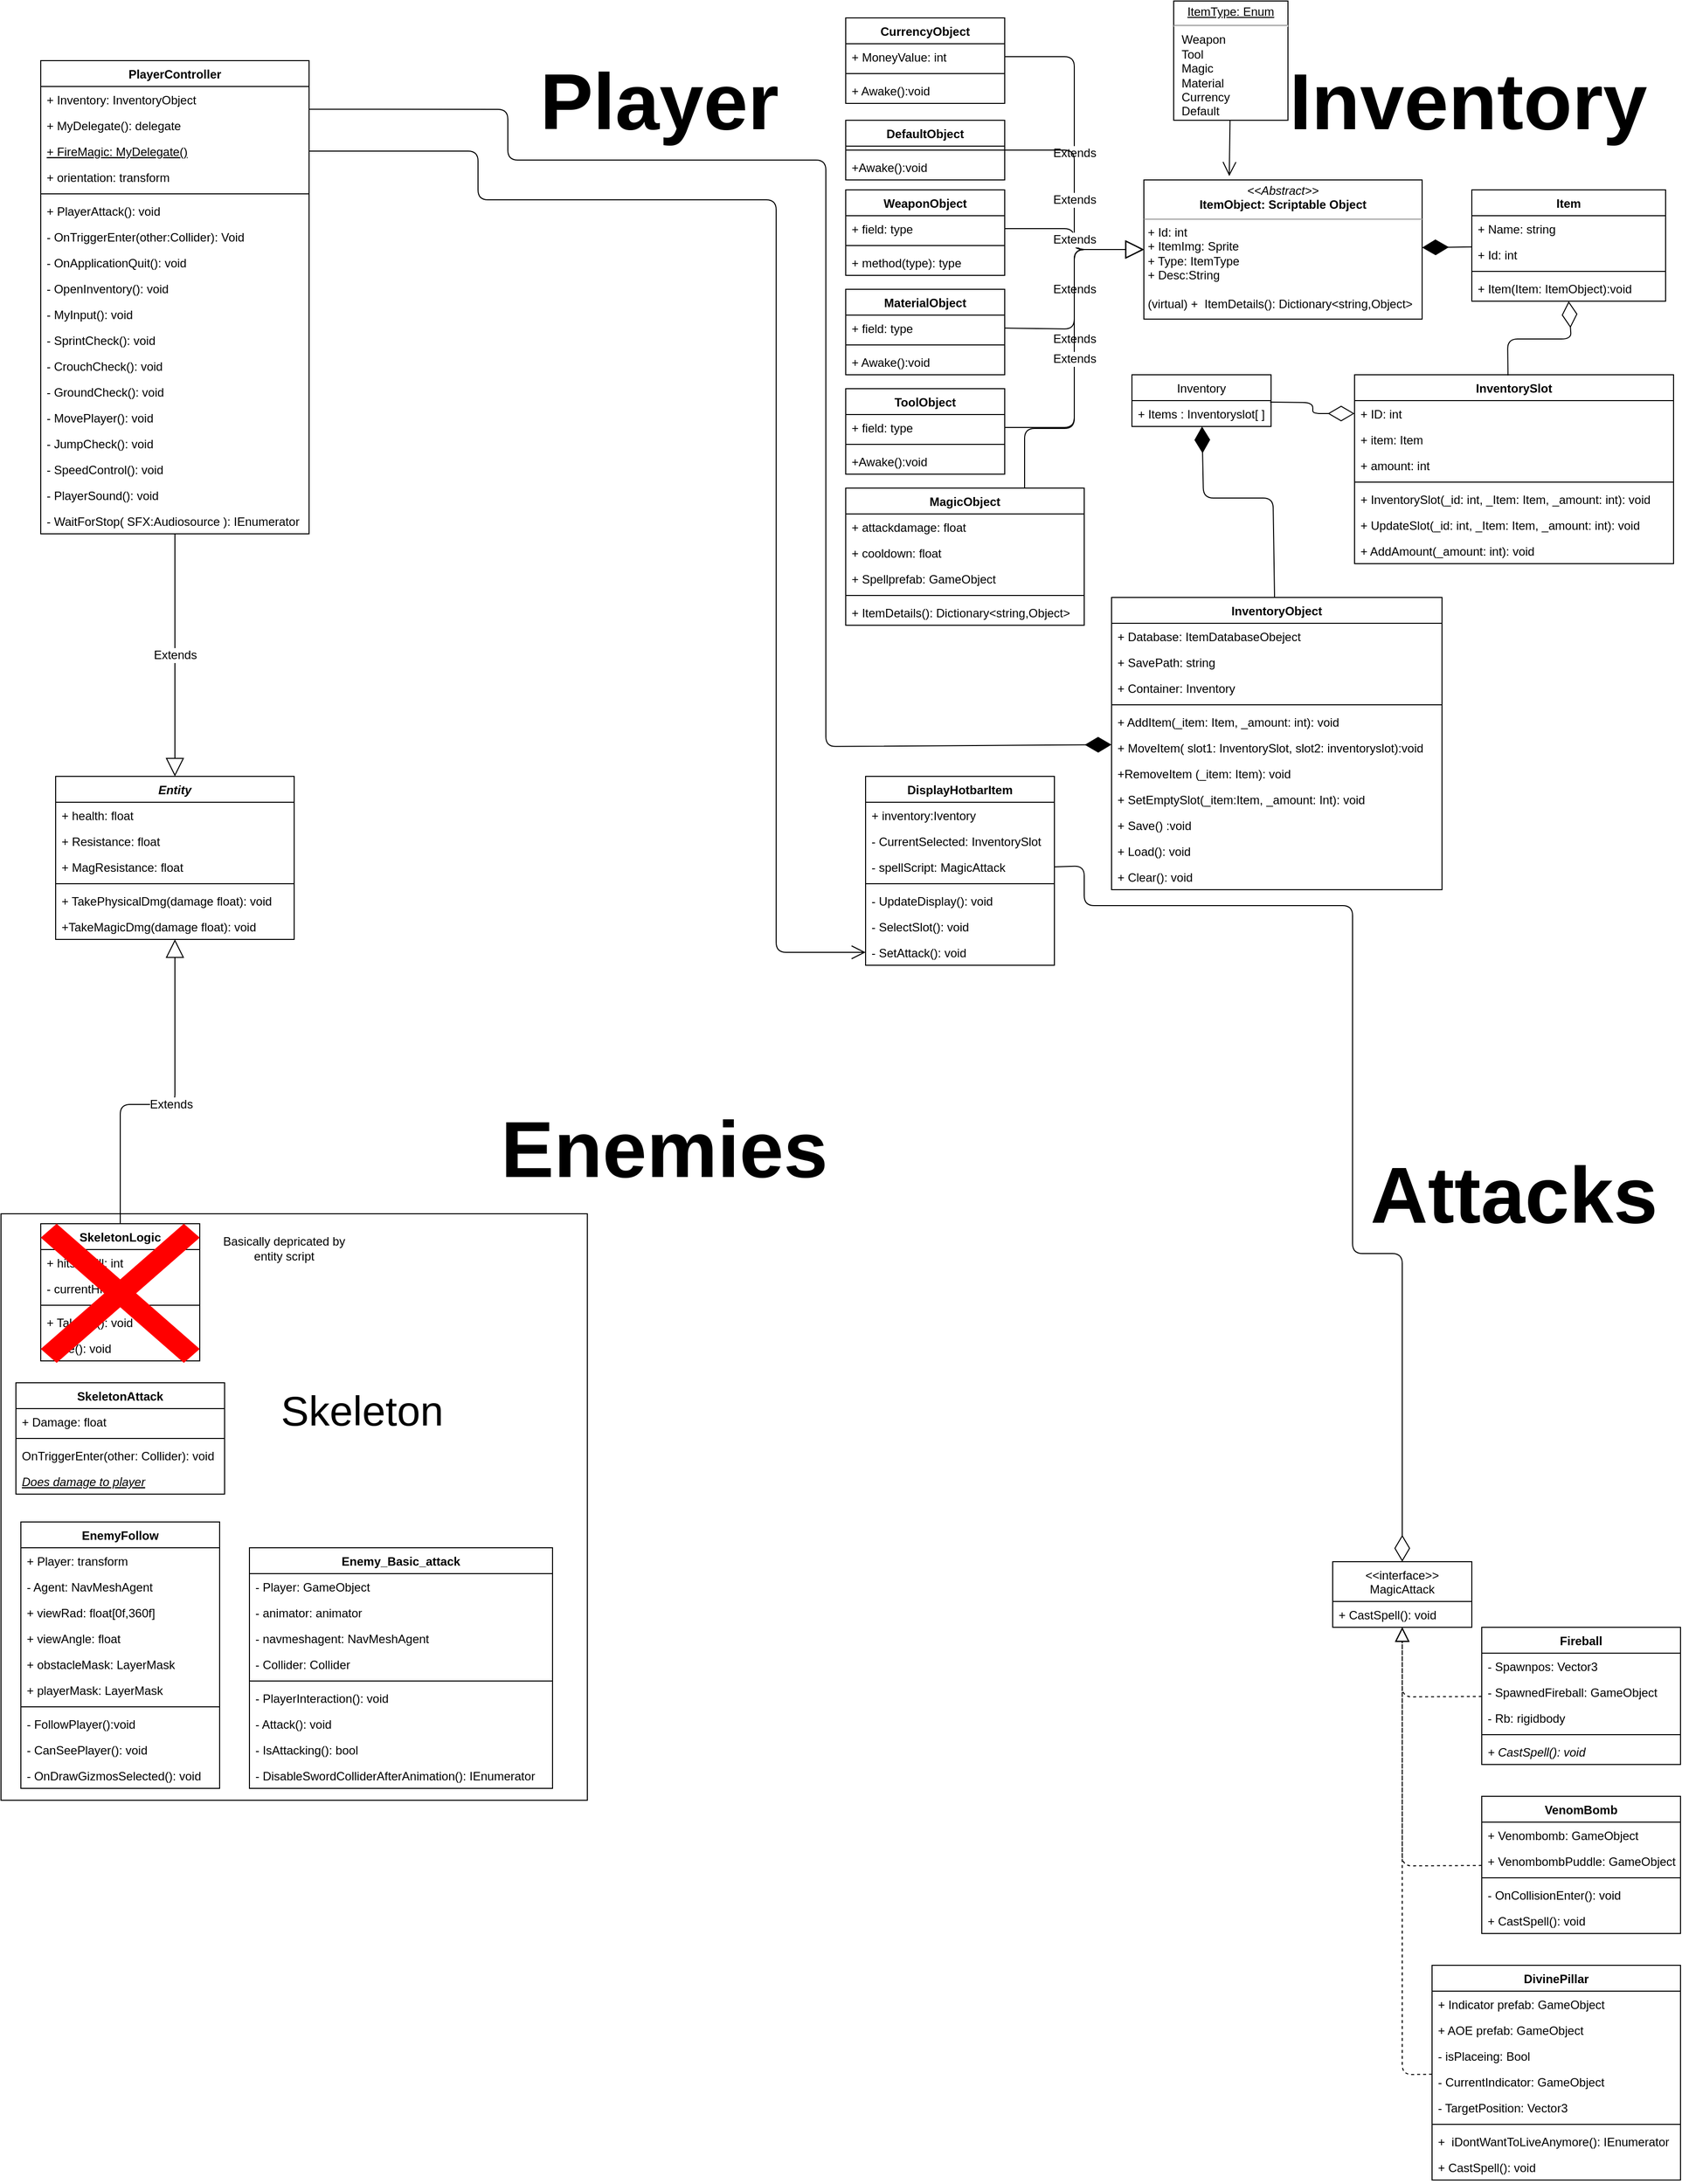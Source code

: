 <mxfile>
    <diagram id="ScaoxvDMnmvQwxWHd5wq" name="Page-1">
        <mxGraphModel dx="1924" dy="1854" grid="1" gridSize="10" guides="1" tooltips="1" connect="1" arrows="1" fold="1" page="1" pageScale="1" pageWidth="850" pageHeight="1100" math="0" shadow="0">
            <root>
                <mxCell id="0"/>
                <mxCell id="1" parent="0"/>
                <mxCell id="2" value="&lt;&lt;interface&gt;&gt;&#10;MagicAttack" style="swimlane;fontStyle=0;childLayout=stackLayout;horizontal=1;startSize=40;fillColor=none;horizontalStack=0;resizeParent=1;resizeParentMax=0;resizeLast=0;collapsible=1;marginBottom=0;" vertex="1" parent="1">
                    <mxGeometry x="500" y="470" width="140" height="66" as="geometry"/>
                </mxCell>
                <mxCell id="3" value="+ CastSpell(): void" style="text;strokeColor=none;fillColor=none;align=left;verticalAlign=top;spacingLeft=4;spacingRight=4;overflow=hidden;rotatable=0;points=[[0,0.5],[1,0.5]];portConstraint=eastwest;" vertex="1" parent="2">
                    <mxGeometry y="40" width="140" height="26" as="geometry"/>
                </mxCell>
                <mxCell id="18" value="Fireball" style="swimlane;fontStyle=1;align=center;verticalAlign=top;childLayout=stackLayout;horizontal=1;startSize=26;horizontalStack=0;resizeParent=1;resizeParentMax=0;resizeLast=0;collapsible=1;marginBottom=0;" vertex="1" parent="1">
                    <mxGeometry x="650" y="536" width="200" height="138" as="geometry">
                        <mxRectangle x="650" y="66" width="80" height="30" as="alternateBounds"/>
                    </mxGeometry>
                </mxCell>
                <mxCell id="19" value="- Spawnpos: Vector3" style="text;strokeColor=none;fillColor=none;align=left;verticalAlign=top;spacingLeft=4;spacingRight=4;overflow=hidden;rotatable=0;points=[[0,0.5],[1,0.5]];portConstraint=eastwest;" vertex="1" parent="18">
                    <mxGeometry y="26" width="200" height="26" as="geometry"/>
                </mxCell>
                <mxCell id="22" value="- SpawnedFireball: GameObject" style="text;strokeColor=none;fillColor=none;align=left;verticalAlign=top;spacingLeft=4;spacingRight=4;overflow=hidden;rotatable=0;points=[[0,0.5],[1,0.5]];portConstraint=eastwest;" vertex="1" parent="18">
                    <mxGeometry y="52" width="200" height="26" as="geometry"/>
                </mxCell>
                <mxCell id="23" value="- Rb: rigidbody" style="text;strokeColor=none;fillColor=none;align=left;verticalAlign=top;spacingLeft=4;spacingRight=4;overflow=hidden;rotatable=0;points=[[0,0.5],[1,0.5]];portConstraint=eastwest;" vertex="1" parent="18">
                    <mxGeometry y="78" width="200" height="26" as="geometry"/>
                </mxCell>
                <mxCell id="20" value="" style="line;strokeWidth=1;fillColor=none;align=left;verticalAlign=middle;spacingTop=-1;spacingLeft=3;spacingRight=3;rotatable=0;labelPosition=right;points=[];portConstraint=eastwest;strokeColor=inherit;" vertex="1" parent="18">
                    <mxGeometry y="104" width="200" height="8" as="geometry"/>
                </mxCell>
                <mxCell id="21" value="+ CastSpell(): void" style="text;strokeColor=none;fillColor=none;align=left;verticalAlign=top;spacingLeft=4;spacingRight=4;overflow=hidden;rotatable=0;points=[[0,0.5],[1,0.5]];portConstraint=eastwest;fontStyle=2" vertex="1" parent="18">
                    <mxGeometry y="112" width="200" height="26" as="geometry"/>
                </mxCell>
                <mxCell id="26" value="VenomBomb" style="swimlane;fontStyle=1;align=center;verticalAlign=top;childLayout=stackLayout;horizontal=1;startSize=26;horizontalStack=0;resizeParent=1;resizeParentMax=0;resizeLast=0;collapsible=1;marginBottom=0;" vertex="1" parent="1">
                    <mxGeometry x="650" y="706" width="200" height="138" as="geometry"/>
                </mxCell>
                <mxCell id="27" value="+ Venombomb: GameObject" style="text;strokeColor=none;fillColor=none;align=left;verticalAlign=top;spacingLeft=4;spacingRight=4;overflow=hidden;rotatable=0;points=[[0,0.5],[1,0.5]];portConstraint=eastwest;" vertex="1" parent="26">
                    <mxGeometry y="26" width="200" height="26" as="geometry"/>
                </mxCell>
                <mxCell id="28" value="+ VenombombPuddle: GameObject" style="text;strokeColor=none;fillColor=none;align=left;verticalAlign=top;spacingLeft=4;spacingRight=4;overflow=hidden;rotatable=0;points=[[0,0.5],[1,0.5]];portConstraint=eastwest;" vertex="1" parent="26">
                    <mxGeometry y="52" width="200" height="26" as="geometry"/>
                </mxCell>
                <mxCell id="30" value="" style="line;strokeWidth=1;fillColor=none;align=left;verticalAlign=middle;spacingTop=-1;spacingLeft=3;spacingRight=3;rotatable=0;labelPosition=right;points=[];portConstraint=eastwest;strokeColor=inherit;" vertex="1" parent="26">
                    <mxGeometry y="78" width="200" height="8" as="geometry"/>
                </mxCell>
                <mxCell id="29" value="- OnCollisionEnter(): void" style="text;strokeColor=none;fillColor=none;align=left;verticalAlign=top;spacingLeft=4;spacingRight=4;overflow=hidden;rotatable=0;points=[[0,0.5],[1,0.5]];portConstraint=eastwest;" vertex="1" parent="26">
                    <mxGeometry y="86" width="200" height="26" as="geometry"/>
                </mxCell>
                <mxCell id="31" value="+ CastSpell(): void" style="text;strokeColor=none;fillColor=none;align=left;verticalAlign=top;spacingLeft=4;spacingRight=4;overflow=hidden;rotatable=0;points=[[0,0.5],[1,0.5]];portConstraint=eastwest;" vertex="1" parent="26">
                    <mxGeometry y="112" width="200" height="26" as="geometry"/>
                </mxCell>
                <mxCell id="32" value="" style="endArrow=block;dashed=1;endFill=0;endSize=12;html=1;" edge="1" parent="1" source="26" target="2">
                    <mxGeometry width="160" relative="1" as="geometry">
                        <mxPoint x="380" y="776" as="sourcePoint"/>
                        <mxPoint x="500" y="536" as="targetPoint"/>
                        <Array as="points">
                            <mxPoint x="570" y="776"/>
                            <mxPoint x="570" y="569"/>
                        </Array>
                    </mxGeometry>
                </mxCell>
                <mxCell id="33" value="DivinePillar" style="swimlane;fontStyle=1;align=center;verticalAlign=top;childLayout=stackLayout;horizontal=1;startSize=26;horizontalStack=0;resizeParent=1;resizeParentMax=0;resizeLast=0;collapsible=1;marginBottom=0;" vertex="1" parent="1">
                    <mxGeometry x="600" y="876" width="250" height="216" as="geometry"/>
                </mxCell>
                <mxCell id="43" value="+ Indicator prefab: GameObject" style="text;strokeColor=none;fillColor=none;align=left;verticalAlign=top;spacingLeft=4;spacingRight=4;overflow=hidden;rotatable=0;points=[[0,0.5],[1,0.5]];portConstraint=eastwest;" vertex="1" parent="33">
                    <mxGeometry y="26" width="250" height="26" as="geometry"/>
                </mxCell>
                <mxCell id="42" value="+ AOE prefab: GameObject" style="text;strokeColor=none;fillColor=none;align=left;verticalAlign=top;spacingLeft=4;spacingRight=4;overflow=hidden;rotatable=0;points=[[0,0.5],[1,0.5]];portConstraint=eastwest;" vertex="1" parent="33">
                    <mxGeometry y="52" width="250" height="26" as="geometry"/>
                </mxCell>
                <mxCell id="41" value="- isPlaceing: Bool" style="text;strokeColor=none;fillColor=none;align=left;verticalAlign=top;spacingLeft=4;spacingRight=4;overflow=hidden;rotatable=0;points=[[0,0.5],[1,0.5]];portConstraint=eastwest;" vertex="1" parent="33">
                    <mxGeometry y="78" width="250" height="26" as="geometry"/>
                </mxCell>
                <mxCell id="34" value="- CurrentIndicator: GameObject" style="text;strokeColor=none;fillColor=none;align=left;verticalAlign=top;spacingLeft=4;spacingRight=4;overflow=hidden;rotatable=0;points=[[0,0.5],[1,0.5]];portConstraint=eastwest;" vertex="1" parent="33">
                    <mxGeometry y="104" width="250" height="26" as="geometry"/>
                </mxCell>
                <mxCell id="35" value="- TargetPosition: Vector3" style="text;strokeColor=none;fillColor=none;align=left;verticalAlign=top;spacingLeft=4;spacingRight=4;overflow=hidden;rotatable=0;points=[[0,0.5],[1,0.5]];portConstraint=eastwest;" vertex="1" parent="33">
                    <mxGeometry y="130" width="250" height="26" as="geometry"/>
                </mxCell>
                <mxCell id="36" value="" style="line;strokeWidth=1;fillColor=none;align=left;verticalAlign=middle;spacingTop=-1;spacingLeft=3;spacingRight=3;rotatable=0;labelPosition=right;points=[];portConstraint=eastwest;strokeColor=inherit;" vertex="1" parent="33">
                    <mxGeometry y="156" width="250" height="8" as="geometry"/>
                </mxCell>
                <mxCell id="37" value="+  iDontWantToLiveAnymore(): IEnumerator" style="text;strokeColor=none;fillColor=none;align=left;verticalAlign=top;spacingLeft=4;spacingRight=4;overflow=hidden;rotatable=0;points=[[0,0.5],[1,0.5]];portConstraint=eastwest;" vertex="1" parent="33">
                    <mxGeometry y="164" width="250" height="26" as="geometry"/>
                </mxCell>
                <mxCell id="38" value="+ CastSpell(): void" style="text;strokeColor=none;fillColor=none;align=left;verticalAlign=top;spacingLeft=4;spacingRight=4;overflow=hidden;rotatable=0;points=[[0,0.5],[1,0.5]];portConstraint=eastwest;" vertex="1" parent="33">
                    <mxGeometry y="190" width="250" height="26" as="geometry"/>
                </mxCell>
                <mxCell id="44" value="" style="endArrow=block;dashed=1;endFill=0;endSize=12;html=1;fontFamily=Helvetica;fontSize=12;fontColor=default;" edge="1" parent="1" source="33" target="2">
                    <mxGeometry width="160" relative="1" as="geometry">
                        <mxPoint x="430" y="966" as="sourcePoint"/>
                        <mxPoint x="520" y="536" as="targetPoint"/>
                        <Array as="points">
                            <mxPoint x="570" y="986"/>
                            <mxPoint x="570" y="569"/>
                        </Array>
                    </mxGeometry>
                </mxCell>
                <mxCell id="45" value="" style="endArrow=block;dashed=1;endFill=0;endSize=12;html=1;fontFamily=Helvetica;fontSize=12;fontColor=default;" edge="1" parent="1" source="18" target="2">
                    <mxGeometry width="160" relative="1" as="geometry">
                        <mxPoint x="470" y="656" as="sourcePoint"/>
                        <mxPoint x="630" y="656" as="targetPoint"/>
                        <Array as="points">
                            <mxPoint x="570" y="606"/>
                            <mxPoint x="570" y="569"/>
                        </Array>
                    </mxGeometry>
                </mxCell>
                <mxCell id="46" value="PlayerController" style="swimlane;fontStyle=1;align=center;verticalAlign=top;childLayout=stackLayout;horizontal=1;startSize=26;horizontalStack=0;resizeParent=1;resizeParentMax=0;resizeLast=0;collapsible=1;marginBottom=0;fontFamily=Helvetica;fontSize=12;fontColor=default;fillColor=none;gradientColor=none;" vertex="1" parent="1">
                    <mxGeometry x="-800" y="-1040" width="270" height="476" as="geometry"/>
                </mxCell>
                <mxCell id="47" value="+ Inventory: InventoryObject" style="text;strokeColor=none;fillColor=none;align=left;verticalAlign=top;spacingLeft=4;spacingRight=4;overflow=hidden;rotatable=0;points=[[0,0.5],[1,0.5]];portConstraint=eastwest;fontFamily=Helvetica;fontSize=12;fontColor=default;" vertex="1" parent="46">
                    <mxGeometry y="26" width="270" height="26" as="geometry"/>
                </mxCell>
                <mxCell id="75" value="+ MyDelegate(): delegate" style="text;strokeColor=none;fillColor=none;align=left;verticalAlign=top;spacingLeft=4;spacingRight=4;overflow=hidden;rotatable=0;points=[[0,0.5],[1,0.5]];portConstraint=eastwest;fontFamily=Helvetica;fontSize=12;fontColor=default;" vertex="1" parent="46">
                    <mxGeometry y="52" width="270" height="26" as="geometry"/>
                </mxCell>
                <mxCell id="76" value="+ FireMagic: MyDelegate()" style="text;strokeColor=none;fillColor=none;align=left;verticalAlign=top;spacingLeft=4;spacingRight=4;overflow=hidden;rotatable=0;points=[[0,0.5],[1,0.5]];portConstraint=eastwest;fontFamily=Helvetica;fontSize=12;fontColor=default;fontStyle=4" vertex="1" parent="46">
                    <mxGeometry y="78" width="270" height="26" as="geometry"/>
                </mxCell>
                <mxCell id="77" value="+ orientation: transform" style="text;strokeColor=none;fillColor=none;align=left;verticalAlign=top;spacingLeft=4;spacingRight=4;overflow=hidden;rotatable=0;points=[[0,0.5],[1,0.5]];portConstraint=eastwest;fontFamily=Helvetica;fontSize=12;fontColor=default;fontStyle=0" vertex="1" parent="46">
                    <mxGeometry y="104" width="270" height="26" as="geometry"/>
                </mxCell>
                <mxCell id="48" value="" style="line;strokeWidth=1;fillColor=none;align=left;verticalAlign=middle;spacingTop=-1;spacingLeft=3;spacingRight=3;rotatable=0;labelPosition=right;points=[];portConstraint=eastwest;strokeColor=inherit;fontFamily=Helvetica;fontSize=12;fontColor=default;" vertex="1" parent="46">
                    <mxGeometry y="130" width="270" height="8" as="geometry"/>
                </mxCell>
                <mxCell id="49" value="+ PlayerAttack(): void" style="text;strokeColor=none;fillColor=none;align=left;verticalAlign=top;spacingLeft=4;spacingRight=4;overflow=hidden;rotatable=0;points=[[0,0.5],[1,0.5]];portConstraint=eastwest;fontFamily=Helvetica;fontSize=12;fontColor=default;" vertex="1" parent="46">
                    <mxGeometry y="138" width="270" height="26" as="geometry"/>
                </mxCell>
                <mxCell id="63" value="- OnTriggerEnter(other:Collider): Void" style="text;strokeColor=none;fillColor=none;align=left;verticalAlign=top;spacingLeft=4;spacingRight=4;overflow=hidden;rotatable=0;points=[[0,0.5],[1,0.5]];portConstraint=eastwest;fontFamily=Helvetica;fontSize=12;fontColor=default;" vertex="1" parent="46">
                    <mxGeometry y="164" width="270" height="26" as="geometry"/>
                </mxCell>
                <mxCell id="62" value="- OnApplicationQuit(): void" style="text;strokeColor=none;fillColor=none;align=left;verticalAlign=top;spacingLeft=4;spacingRight=4;overflow=hidden;rotatable=0;points=[[0,0.5],[1,0.5]];portConstraint=eastwest;fontFamily=Helvetica;fontSize=12;fontColor=default;" vertex="1" parent="46">
                    <mxGeometry y="190" width="270" height="26" as="geometry"/>
                </mxCell>
                <mxCell id="61" value="- OpenInventory(): void" style="text;strokeColor=none;fillColor=none;align=left;verticalAlign=top;spacingLeft=4;spacingRight=4;overflow=hidden;rotatable=0;points=[[0,0.5],[1,0.5]];portConstraint=eastwest;fontFamily=Helvetica;fontSize=12;fontColor=default;" vertex="1" parent="46">
                    <mxGeometry y="216" width="270" height="26" as="geometry"/>
                </mxCell>
                <mxCell id="60" value="- MyInput(): void" style="text;strokeColor=none;fillColor=none;align=left;verticalAlign=top;spacingLeft=4;spacingRight=4;overflow=hidden;rotatable=0;points=[[0,0.5],[1,0.5]];portConstraint=eastwest;fontFamily=Helvetica;fontSize=12;fontColor=default;" vertex="1" parent="46">
                    <mxGeometry y="242" width="270" height="26" as="geometry"/>
                </mxCell>
                <mxCell id="59" value="- SprintCheck(): void" style="text;strokeColor=none;fillColor=none;align=left;verticalAlign=top;spacingLeft=4;spacingRight=4;overflow=hidden;rotatable=0;points=[[0,0.5],[1,0.5]];portConstraint=eastwest;fontFamily=Helvetica;fontSize=12;fontColor=default;" vertex="1" parent="46">
                    <mxGeometry y="268" width="270" height="26" as="geometry"/>
                </mxCell>
                <mxCell id="58" value="- CrouchCheck(): void" style="text;strokeColor=none;fillColor=none;align=left;verticalAlign=top;spacingLeft=4;spacingRight=4;overflow=hidden;rotatable=0;points=[[0,0.5],[1,0.5]];portConstraint=eastwest;fontFamily=Helvetica;fontSize=12;fontColor=default;" vertex="1" parent="46">
                    <mxGeometry y="294" width="270" height="26" as="geometry"/>
                </mxCell>
                <mxCell id="57" value="- GroundCheck(): void" style="text;strokeColor=none;fillColor=none;align=left;verticalAlign=top;spacingLeft=4;spacingRight=4;overflow=hidden;rotatable=0;points=[[0,0.5],[1,0.5]];portConstraint=eastwest;fontFamily=Helvetica;fontSize=12;fontColor=default;" vertex="1" parent="46">
                    <mxGeometry y="320" width="270" height="26" as="geometry"/>
                </mxCell>
                <mxCell id="56" value="- MovePlayer(): void" style="text;strokeColor=none;fillColor=none;align=left;verticalAlign=top;spacingLeft=4;spacingRight=4;overflow=hidden;rotatable=0;points=[[0,0.5],[1,0.5]];portConstraint=eastwest;fontFamily=Helvetica;fontSize=12;fontColor=default;" vertex="1" parent="46">
                    <mxGeometry y="346" width="270" height="26" as="geometry"/>
                </mxCell>
                <mxCell id="55" value="- JumpCheck(): void" style="text;strokeColor=none;fillColor=none;align=left;verticalAlign=top;spacingLeft=4;spacingRight=4;overflow=hidden;rotatable=0;points=[[0,0.5],[1,0.5]];portConstraint=eastwest;fontFamily=Helvetica;fontSize=12;fontColor=default;" vertex="1" parent="46">
                    <mxGeometry y="372" width="270" height="26" as="geometry"/>
                </mxCell>
                <mxCell id="66" value="- SpeedControl(): void" style="text;strokeColor=none;fillColor=none;align=left;verticalAlign=top;spacingLeft=4;spacingRight=4;overflow=hidden;rotatable=0;points=[[0,0.5],[1,0.5]];portConstraint=eastwest;fontFamily=Helvetica;fontSize=12;fontColor=default;" vertex="1" parent="46">
                    <mxGeometry y="398" width="270" height="26" as="geometry"/>
                </mxCell>
                <mxCell id="65" value="- PlayerSound(): void" style="text;strokeColor=none;fillColor=none;align=left;verticalAlign=top;spacingLeft=4;spacingRight=4;overflow=hidden;rotatable=0;points=[[0,0.5],[1,0.5]];portConstraint=eastwest;fontFamily=Helvetica;fontSize=12;fontColor=default;" vertex="1" parent="46">
                    <mxGeometry y="424" width="270" height="26" as="geometry"/>
                </mxCell>
                <mxCell id="64" value="- WaitForStop( SFX:Audiosource ): IEnumerator" style="text;strokeColor=none;fillColor=none;align=left;verticalAlign=top;spacingLeft=4;spacingRight=4;overflow=hidden;rotatable=0;points=[[0,0.5],[1,0.5]];portConstraint=eastwest;fontFamily=Helvetica;fontSize=12;fontColor=default;" vertex="1" parent="46">
                    <mxGeometry y="450" width="270" height="26" as="geometry"/>
                </mxCell>
                <mxCell id="72" value="&lt;h1 style=&quot;font-size: 80px;&quot;&gt;Attacks&lt;/h1&gt;" style="text;html=1;strokeColor=none;fillColor=none;spacing=5;spacingTop=-20;whiteSpace=wrap;overflow=hidden;rounded=0;fontFamily=Helvetica;fontSize=80;fontColor=default;align=center;" vertex="1" parent="1">
                    <mxGeometry x="530" y="10" width="305" height="151" as="geometry"/>
                </mxCell>
                <mxCell id="73" value="&lt;h1 style=&quot;font-size: 80px;&quot;&gt;Player&lt;/h1&gt;" style="text;html=1;strokeColor=none;fillColor=none;spacing=5;spacingTop=-20;whiteSpace=wrap;overflow=hidden;rounded=0;fontFamily=Helvetica;fontSize=80;fontColor=default;align=center;" vertex="1" parent="1">
                    <mxGeometry x="-330" y="-1090" width="305" height="151" as="geometry"/>
                </mxCell>
                <mxCell id="74" value="&lt;h1 style=&quot;font-size: 80px;&quot;&gt;Inventory&lt;/h1&gt;" style="text;html=1;strokeColor=none;fillColor=none;spacing=5;spacingTop=-20;whiteSpace=wrap;overflow=hidden;rounded=0;fontFamily=Helvetica;fontSize=80;fontColor=default;align=center;" vertex="1" parent="1">
                    <mxGeometry x="438" y="-1090" width="397" height="151" as="geometry"/>
                </mxCell>
                <mxCell id="78" value="&lt;h1 style=&quot;font-size: 80px;&quot;&gt;Enemies&lt;/h1&gt;" style="text;html=1;strokeColor=none;fillColor=none;spacing=5;spacingTop=-20;whiteSpace=wrap;overflow=hidden;rounded=0;fontFamily=Helvetica;fontSize=80;fontColor=default;align=center;" vertex="1" parent="1">
                    <mxGeometry x="-345" y="-36" width="345" height="130" as="geometry"/>
                </mxCell>
                <mxCell id="87" value="Entity" style="swimlane;fontStyle=3;align=center;verticalAlign=top;childLayout=stackLayout;horizontal=1;startSize=26;horizontalStack=0;resizeParent=1;resizeParentMax=0;resizeLast=0;collapsible=1;marginBottom=0;fontFamily=Helvetica;fontSize=12;fontColor=default;fillColor=none;gradientColor=none;" vertex="1" parent="1">
                    <mxGeometry x="-785" y="-320" width="240" height="164" as="geometry"/>
                </mxCell>
                <mxCell id="88" value="+ health: float" style="text;strokeColor=none;fillColor=none;align=left;verticalAlign=top;spacingLeft=4;spacingRight=4;overflow=hidden;rotatable=0;points=[[0,0.5],[1,0.5]];portConstraint=eastwest;fontFamily=Helvetica;fontSize=12;fontColor=default;" vertex="1" parent="87">
                    <mxGeometry y="26" width="240" height="26" as="geometry"/>
                </mxCell>
                <mxCell id="93" value="+ Resistance: float" style="text;strokeColor=none;fillColor=none;align=left;verticalAlign=top;spacingLeft=4;spacingRight=4;overflow=hidden;rotatable=0;points=[[0,0.5],[1,0.5]];portConstraint=eastwest;fontFamily=Helvetica;fontSize=12;fontColor=default;" vertex="1" parent="87">
                    <mxGeometry y="52" width="240" height="26" as="geometry"/>
                </mxCell>
                <mxCell id="92" value="+ MagResistance: float" style="text;strokeColor=none;fillColor=none;align=left;verticalAlign=top;spacingLeft=4;spacingRight=4;overflow=hidden;rotatable=0;points=[[0,0.5],[1,0.5]];portConstraint=eastwest;fontFamily=Helvetica;fontSize=12;fontColor=default;" vertex="1" parent="87">
                    <mxGeometry y="78" width="240" height="26" as="geometry"/>
                </mxCell>
                <mxCell id="89" value="" style="line;strokeWidth=1;fillColor=none;align=left;verticalAlign=middle;spacingTop=-1;spacingLeft=3;spacingRight=3;rotatable=0;labelPosition=right;points=[];portConstraint=eastwest;strokeColor=inherit;fontFamily=Helvetica;fontSize=12;fontColor=default;" vertex="1" parent="87">
                    <mxGeometry y="104" width="240" height="8" as="geometry"/>
                </mxCell>
                <mxCell id="90" value="+ TakePhysicalDmg(damage float): void" style="text;strokeColor=none;fillColor=none;align=left;verticalAlign=top;spacingLeft=4;spacingRight=4;overflow=hidden;rotatable=0;points=[[0,0.5],[1,0.5]];portConstraint=eastwest;fontFamily=Helvetica;fontSize=12;fontColor=default;" vertex="1" parent="87">
                    <mxGeometry y="112" width="240" height="26" as="geometry"/>
                </mxCell>
                <mxCell id="94" value="+TakeMagicDmg(damage float): void" style="text;strokeColor=none;fillColor=none;align=left;verticalAlign=top;spacingLeft=4;spacingRight=4;overflow=hidden;rotatable=0;points=[[0,0.5],[1,0.5]];portConstraint=eastwest;fontFamily=Helvetica;fontSize=12;fontColor=default;" vertex="1" parent="87">
                    <mxGeometry y="138" width="240" height="26" as="geometry"/>
                </mxCell>
                <mxCell id="97" value="Extends" style="endArrow=block;endSize=16;endFill=0;html=1;fontFamily=Helvetica;fontSize=12;fontColor=default;entryX=0.5;entryY=0;entryDx=0;entryDy=0;" edge="1" parent="1" source="46" target="87">
                    <mxGeometry width="160" relative="1" as="geometry">
                        <mxPoint x="-720" y="-380" as="sourcePoint"/>
                        <mxPoint x="-560" y="-380" as="targetPoint"/>
                    </mxGeometry>
                </mxCell>
                <mxCell id="102" value="SkeletonLogic" style="swimlane;fontStyle=1;align=center;verticalAlign=top;childLayout=stackLayout;horizontal=1;startSize=26;horizontalStack=0;resizeParent=1;resizeParentMax=0;resizeLast=0;collapsible=1;marginBottom=0;fontFamily=Helvetica;fontSize=12;fontColor=default;fillColor=none;gradientColor=none;" vertex="1" parent="1">
                    <mxGeometry x="-800" y="130" width="160" height="138" as="geometry"/>
                </mxCell>
                <mxCell id="103" value="+ hitsToKill: int" style="text;strokeColor=none;fillColor=none;align=left;verticalAlign=top;spacingLeft=4;spacingRight=4;overflow=hidden;rotatable=0;points=[[0,0.5],[1,0.5]];portConstraint=eastwest;fontFamily=Helvetica;fontSize=12;fontColor=default;" vertex="1" parent="102">
                    <mxGeometry y="26" width="160" height="26" as="geometry"/>
                </mxCell>
                <mxCell id="107" value="- currentHits: int" style="text;strokeColor=none;fillColor=none;align=left;verticalAlign=top;spacingLeft=4;spacingRight=4;overflow=hidden;rotatable=0;points=[[0,0.5],[1,0.5]];portConstraint=eastwest;fontFamily=Helvetica;fontSize=12;fontColor=default;" vertex="1" parent="102">
                    <mxGeometry y="52" width="160" height="26" as="geometry"/>
                </mxCell>
                <mxCell id="104" value="" style="line;strokeWidth=1;fillColor=none;align=left;verticalAlign=middle;spacingTop=-1;spacingLeft=3;spacingRight=3;rotatable=0;labelPosition=right;points=[];portConstraint=eastwest;strokeColor=inherit;fontFamily=Helvetica;fontSize=12;fontColor=default;" vertex="1" parent="102">
                    <mxGeometry y="78" width="160" height="8" as="geometry"/>
                </mxCell>
                <mxCell id="105" value="+ TakeHit(): void" style="text;strokeColor=none;fillColor=none;align=left;verticalAlign=top;spacingLeft=4;spacingRight=4;overflow=hidden;rotatable=0;points=[[0,0.5],[1,0.5]];portConstraint=eastwest;fontFamily=Helvetica;fontSize=12;fontColor=default;" vertex="1" parent="102">
                    <mxGeometry y="86" width="160" height="26" as="geometry"/>
                </mxCell>
                <mxCell id="108" value="+ Die(): void" style="text;strokeColor=none;fillColor=none;align=left;verticalAlign=top;spacingLeft=4;spacingRight=4;overflow=hidden;rotatable=0;points=[[0,0.5],[1,0.5]];portConstraint=eastwest;fontFamily=Helvetica;fontSize=12;fontColor=default;" vertex="1" parent="102">
                    <mxGeometry y="112" width="160" height="26" as="geometry"/>
                </mxCell>
                <mxCell id="106" value="Extends" style="endArrow=block;endSize=16;endFill=0;html=1;fontFamily=Helvetica;fontSize=12;fontColor=default;" edge="1" parent="1" source="102" target="87">
                    <mxGeometry width="160" relative="1" as="geometry">
                        <mxPoint x="-760" y="40" as="sourcePoint"/>
                        <mxPoint x="-600" y="40" as="targetPoint"/>
                        <Array as="points">
                            <mxPoint x="-720" y="10"/>
                            <mxPoint x="-665" y="10"/>
                        </Array>
                    </mxGeometry>
                </mxCell>
                <mxCell id="109" value="" style="shape=mxgraph.mockup.markup.redX;fillColor=#ff0000;html=1;shadow=0;strokeColor=none;fontFamily=Helvetica;fontSize=12;fontColor=default;" vertex="1" parent="1">
                    <mxGeometry x="-800" y="130" width="160" height="140" as="geometry"/>
                </mxCell>
                <mxCell id="110" value="SkeletonAttack" style="swimlane;fontStyle=1;align=center;verticalAlign=top;childLayout=stackLayout;horizontal=1;startSize=26;horizontalStack=0;resizeParent=1;resizeParentMax=0;resizeLast=0;collapsible=1;marginBottom=0;fontFamily=Helvetica;fontSize=12;fontColor=default;fillColor=none;gradientColor=none;" vertex="1" parent="1">
                    <mxGeometry x="-825" y="290" width="210" height="112" as="geometry"/>
                </mxCell>
                <mxCell id="111" value="+ Damage: float" style="text;strokeColor=none;fillColor=none;align=left;verticalAlign=top;spacingLeft=4;spacingRight=4;overflow=hidden;rotatable=0;points=[[0,0.5],[1,0.5]];portConstraint=eastwest;fontFamily=Helvetica;fontSize=12;fontColor=default;" vertex="1" parent="110">
                    <mxGeometry y="26" width="210" height="26" as="geometry"/>
                </mxCell>
                <mxCell id="112" value="" style="line;strokeWidth=1;fillColor=none;align=left;verticalAlign=middle;spacingTop=-1;spacingLeft=3;spacingRight=3;rotatable=0;labelPosition=right;points=[];portConstraint=eastwest;strokeColor=inherit;fontFamily=Helvetica;fontSize=12;fontColor=default;" vertex="1" parent="110">
                    <mxGeometry y="52" width="210" height="8" as="geometry"/>
                </mxCell>
                <mxCell id="113" value="OnTriggerEnter(other: Collider): void" style="text;strokeColor=none;fillColor=none;align=left;verticalAlign=top;spacingLeft=4;spacingRight=4;overflow=hidden;rotatable=0;points=[[0,0.5],[1,0.5]];portConstraint=eastwest;fontFamily=Helvetica;fontSize=12;fontColor=default;" vertex="1" parent="110">
                    <mxGeometry y="60" width="210" height="26" as="geometry"/>
                </mxCell>
                <mxCell id="114" value="Does damage to player" style="text;strokeColor=none;fillColor=none;align=left;verticalAlign=top;spacingLeft=4;spacingRight=4;overflow=hidden;rotatable=0;points=[[0,0.5],[1,0.5]];portConstraint=eastwest;fontFamily=Helvetica;fontSize=12;fontColor=default;fontStyle=6" vertex="1" parent="110">
                    <mxGeometry y="86" width="210" height="26" as="geometry"/>
                </mxCell>
                <mxCell id="115" value="EnemyFollow" style="swimlane;fontStyle=1;align=center;verticalAlign=top;childLayout=stackLayout;horizontal=1;startSize=26;horizontalStack=0;resizeParent=1;resizeParentMax=0;resizeLast=0;collapsible=1;marginBottom=0;fontFamily=Helvetica;fontSize=12;fontColor=default;fillColor=none;gradientColor=none;" vertex="1" parent="1">
                    <mxGeometry x="-820" y="430" width="200" height="268" as="geometry"/>
                </mxCell>
                <mxCell id="116" value="+ Player: transform" style="text;strokeColor=none;fillColor=none;align=left;verticalAlign=top;spacingLeft=4;spacingRight=4;overflow=hidden;rotatable=0;points=[[0,0.5],[1,0.5]];portConstraint=eastwest;fontFamily=Helvetica;fontSize=12;fontColor=default;" vertex="1" parent="115">
                    <mxGeometry y="26" width="200" height="26" as="geometry"/>
                </mxCell>
                <mxCell id="126" value="- Agent: NavMeshAgent" style="text;strokeColor=none;fillColor=none;align=left;verticalAlign=top;spacingLeft=4;spacingRight=4;overflow=hidden;rotatable=0;points=[[0,0.5],[1,0.5]];portConstraint=eastwest;fontFamily=Helvetica;fontSize=12;fontColor=default;" vertex="1" parent="115">
                    <mxGeometry y="52" width="200" height="26" as="geometry"/>
                </mxCell>
                <mxCell id="125" value="+ viewRad: float[0f,360f]" style="text;strokeColor=none;fillColor=none;align=left;verticalAlign=top;spacingLeft=4;spacingRight=4;overflow=hidden;rotatable=0;points=[[0,0.5],[1,0.5]];portConstraint=eastwest;fontFamily=Helvetica;fontSize=12;fontColor=default;" vertex="1" parent="115">
                    <mxGeometry y="78" width="200" height="26" as="geometry"/>
                </mxCell>
                <mxCell id="124" value="+ viewAngle: float" style="text;strokeColor=none;fillColor=none;align=left;verticalAlign=top;spacingLeft=4;spacingRight=4;overflow=hidden;rotatable=0;points=[[0,0.5],[1,0.5]];portConstraint=eastwest;fontFamily=Helvetica;fontSize=12;fontColor=default;" vertex="1" parent="115">
                    <mxGeometry y="104" width="200" height="26" as="geometry"/>
                </mxCell>
                <mxCell id="123" value="+ obstacleMask: LayerMask" style="text;strokeColor=none;fillColor=none;align=left;verticalAlign=top;spacingLeft=4;spacingRight=4;overflow=hidden;rotatable=0;points=[[0,0.5],[1,0.5]];portConstraint=eastwest;fontFamily=Helvetica;fontSize=12;fontColor=default;" vertex="1" parent="115">
                    <mxGeometry y="130" width="200" height="26" as="geometry"/>
                </mxCell>
                <mxCell id="122" value="+ playerMask: LayerMask" style="text;strokeColor=none;fillColor=none;align=left;verticalAlign=top;spacingLeft=4;spacingRight=4;overflow=hidden;rotatable=0;points=[[0,0.5],[1,0.5]];portConstraint=eastwest;fontFamily=Helvetica;fontSize=12;fontColor=default;" vertex="1" parent="115">
                    <mxGeometry y="156" width="200" height="26" as="geometry"/>
                </mxCell>
                <mxCell id="117" value="" style="line;strokeWidth=1;fillColor=none;align=left;verticalAlign=middle;spacingTop=-1;spacingLeft=3;spacingRight=3;rotatable=0;labelPosition=right;points=[];portConstraint=eastwest;strokeColor=inherit;fontFamily=Helvetica;fontSize=12;fontColor=default;" vertex="1" parent="115">
                    <mxGeometry y="182" width="200" height="8" as="geometry"/>
                </mxCell>
                <mxCell id="118" value="- FollowPlayer():void" style="text;strokeColor=none;fillColor=none;align=left;verticalAlign=top;spacingLeft=4;spacingRight=4;overflow=hidden;rotatable=0;points=[[0,0.5],[1,0.5]];portConstraint=eastwest;fontFamily=Helvetica;fontSize=12;fontColor=default;" vertex="1" parent="115">
                    <mxGeometry y="190" width="200" height="26" as="geometry"/>
                </mxCell>
                <mxCell id="128" value="- CanSeePlayer(): void" style="text;strokeColor=none;fillColor=none;align=left;verticalAlign=top;spacingLeft=4;spacingRight=4;overflow=hidden;rotatable=0;points=[[0,0.5],[1,0.5]];portConstraint=eastwest;fontFamily=Helvetica;fontSize=12;fontColor=default;" vertex="1" parent="115">
                    <mxGeometry y="216" width="200" height="26" as="geometry"/>
                </mxCell>
                <mxCell id="127" value="- OnDrawGizmosSelected(): void" style="text;strokeColor=none;fillColor=none;align=left;verticalAlign=top;spacingLeft=4;spacingRight=4;overflow=hidden;rotatable=0;points=[[0,0.5],[1,0.5]];portConstraint=eastwest;fontFamily=Helvetica;fontSize=12;fontColor=default;" vertex="1" parent="115">
                    <mxGeometry y="242" width="200" height="26" as="geometry"/>
                </mxCell>
                <mxCell id="129" value="Enemy_Basic_attack&#10;" style="swimlane;fontStyle=1;align=center;verticalAlign=top;childLayout=stackLayout;horizontal=1;startSize=26;horizontalStack=0;resizeParent=1;resizeParentMax=0;resizeLast=0;collapsible=1;marginBottom=0;fontFamily=Helvetica;fontSize=12;fontColor=default;fillColor=none;gradientColor=none;" vertex="1" parent="1">
                    <mxGeometry x="-590" y="456" width="305" height="242" as="geometry"/>
                </mxCell>
                <mxCell id="130" value="- Player: GameObject" style="text;strokeColor=none;fillColor=none;align=left;verticalAlign=top;spacingLeft=4;spacingRight=4;overflow=hidden;rotatable=0;points=[[0,0.5],[1,0.5]];portConstraint=eastwest;fontFamily=Helvetica;fontSize=12;fontColor=default;" vertex="1" parent="129">
                    <mxGeometry y="26" width="305" height="26" as="geometry"/>
                </mxCell>
                <mxCell id="142" value="- animator: animator" style="text;strokeColor=none;fillColor=none;align=left;verticalAlign=top;spacingLeft=4;spacingRight=4;overflow=hidden;rotatable=0;points=[[0,0.5],[1,0.5]];portConstraint=eastwest;fontFamily=Helvetica;fontSize=12;fontColor=default;" vertex="1" parent="129">
                    <mxGeometry y="52" width="305" height="26" as="geometry"/>
                </mxCell>
                <mxCell id="141" value="- navmeshagent: NavMeshAgent" style="text;strokeColor=none;fillColor=none;align=left;verticalAlign=top;spacingLeft=4;spacingRight=4;overflow=hidden;rotatable=0;points=[[0,0.5],[1,0.5]];portConstraint=eastwest;fontFamily=Helvetica;fontSize=12;fontColor=default;" vertex="1" parent="129">
                    <mxGeometry y="78" width="305" height="26" as="geometry"/>
                </mxCell>
                <mxCell id="140" value="- Collider: Collider" style="text;strokeColor=none;fillColor=none;align=left;verticalAlign=top;spacingLeft=4;spacingRight=4;overflow=hidden;rotatable=0;points=[[0,0.5],[1,0.5]];portConstraint=eastwest;fontFamily=Helvetica;fontSize=12;fontColor=default;" vertex="1" parent="129">
                    <mxGeometry y="104" width="305" height="26" as="geometry"/>
                </mxCell>
                <mxCell id="131" value="" style="line;strokeWidth=1;fillColor=none;align=left;verticalAlign=middle;spacingTop=-1;spacingLeft=3;spacingRight=3;rotatable=0;labelPosition=right;points=[];portConstraint=eastwest;strokeColor=inherit;fontFamily=Helvetica;fontSize=12;fontColor=default;" vertex="1" parent="129">
                    <mxGeometry y="130" width="305" height="8" as="geometry"/>
                </mxCell>
                <mxCell id="132" value="- PlayerInteraction(): void" style="text;strokeColor=none;fillColor=none;align=left;verticalAlign=top;spacingLeft=4;spacingRight=4;overflow=hidden;rotatable=0;points=[[0,0.5],[1,0.5]];portConstraint=eastwest;fontFamily=Helvetica;fontSize=12;fontColor=default;" vertex="1" parent="129">
                    <mxGeometry y="138" width="305" height="26" as="geometry"/>
                </mxCell>
                <mxCell id="143" value="- Attack(): void" style="text;strokeColor=none;fillColor=none;align=left;verticalAlign=top;spacingLeft=4;spacingRight=4;overflow=hidden;rotatable=0;points=[[0,0.5],[1,0.5]];portConstraint=eastwest;fontFamily=Helvetica;fontSize=12;fontColor=default;" vertex="1" parent="129">
                    <mxGeometry y="164" width="305" height="26" as="geometry"/>
                </mxCell>
                <mxCell id="145" value="- IsAttacking(): bool" style="text;strokeColor=none;fillColor=none;align=left;verticalAlign=top;spacingLeft=4;spacingRight=4;overflow=hidden;rotatable=0;points=[[0,0.5],[1,0.5]];portConstraint=eastwest;fontFamily=Helvetica;fontSize=12;fontColor=default;" vertex="1" parent="129">
                    <mxGeometry y="190" width="305" height="26" as="geometry"/>
                </mxCell>
                <mxCell id="144" value="- DisableSwordColliderAfterAnimation(): IEnumerator" style="text;strokeColor=none;fillColor=none;align=left;verticalAlign=top;spacingLeft=4;spacingRight=4;overflow=hidden;rotatable=0;points=[[0,0.5],[1,0.5]];portConstraint=eastwest;fontFamily=Helvetica;fontSize=12;fontColor=default;" vertex="1" parent="129">
                    <mxGeometry y="216" width="305" height="26" as="geometry"/>
                </mxCell>
                <mxCell id="146" value="Basically depricated by entity script" style="text;html=1;strokeColor=none;fillColor=none;align=center;verticalAlign=middle;whiteSpace=wrap;rounded=0;fontFamily=Helvetica;fontSize=12;fontColor=default;" vertex="1" parent="1">
                    <mxGeometry x="-630" y="130" width="150" height="50" as="geometry"/>
                </mxCell>
                <mxCell id="147" value="" style="whiteSpace=wrap;html=1;aspect=fixed;fontFamily=Helvetica;fontSize=12;fontColor=default;fillColor=none;gradientColor=none;" vertex="1" parent="1">
                    <mxGeometry x="-840" y="120" width="590" height="590" as="geometry"/>
                </mxCell>
                <mxCell id="148" value="&lt;font style=&quot;font-size: 42px;&quot;&gt;Skeleton&lt;/font&gt;" style="text;html=1;strokeColor=none;fillColor=none;align=center;verticalAlign=middle;whiteSpace=wrap;rounded=0;fontFamily=Helvetica;fontSize=12;fontColor=default;" vertex="1" parent="1">
                    <mxGeometry x="-580" y="290" width="207" height="58" as="geometry"/>
                </mxCell>
                <mxCell id="153" value="Item" style="swimlane;fontStyle=1;align=center;verticalAlign=top;childLayout=stackLayout;horizontal=1;startSize=26;horizontalStack=0;resizeParent=1;resizeParentMax=0;resizeLast=0;collapsible=1;marginBottom=0;fontFamily=Helvetica;fontSize=12;fontColor=default;fillColor=none;gradientColor=none;" vertex="1" parent="1">
                    <mxGeometry x="640" y="-910" width="195" height="112" as="geometry"/>
                </mxCell>
                <mxCell id="154" value="+ Name: string" style="text;strokeColor=none;fillColor=none;align=left;verticalAlign=top;spacingLeft=4;spacingRight=4;overflow=hidden;rotatable=0;points=[[0,0.5],[1,0.5]];portConstraint=eastwest;fontFamily=Helvetica;fontSize=12;fontColor=default;" vertex="1" parent="153">
                    <mxGeometry y="26" width="195" height="26" as="geometry"/>
                </mxCell>
                <mxCell id="157" value="+ Id: int" style="text;strokeColor=none;fillColor=none;align=left;verticalAlign=top;spacingLeft=4;spacingRight=4;overflow=hidden;rotatable=0;points=[[0,0.5],[1,0.5]];portConstraint=eastwest;fontFamily=Helvetica;fontSize=12;fontColor=default;" vertex="1" parent="153">
                    <mxGeometry y="52" width="195" height="26" as="geometry"/>
                </mxCell>
                <mxCell id="155" value="" style="line;strokeWidth=1;fillColor=none;align=left;verticalAlign=middle;spacingTop=-1;spacingLeft=3;spacingRight=3;rotatable=0;labelPosition=right;points=[];portConstraint=eastwest;strokeColor=inherit;fontFamily=Helvetica;fontSize=12;fontColor=default;" vertex="1" parent="153">
                    <mxGeometry y="78" width="195" height="8" as="geometry"/>
                </mxCell>
                <mxCell id="156" value="+ Item(Item: ItemObject):void" style="text;strokeColor=none;fillColor=none;align=left;verticalAlign=top;spacingLeft=4;spacingRight=4;overflow=hidden;rotatable=0;points=[[0,0.5],[1,0.5]];portConstraint=eastwest;fontFamily=Helvetica;fontSize=12;fontColor=default;" vertex="1" parent="153">
                    <mxGeometry y="86" width="195" height="26" as="geometry"/>
                </mxCell>
                <mxCell id="162" value="&lt;p style=&quot;margin:0px;margin-top:4px;text-align:center;&quot;&gt;&lt;i&gt;&amp;lt;&amp;lt;Abstract&amp;gt;&amp;gt;&lt;/i&gt;&lt;br&gt;&lt;b&gt;ItemObject: Scriptable Object&lt;/b&gt;&lt;/p&gt;&lt;hr size=&quot;1&quot;&gt;&lt;p style=&quot;margin:0px;margin-left:4px;&quot;&gt;+ Id: int&lt;br&gt;+ ItemImg: Sprite&lt;/p&gt;&lt;p style=&quot;margin:0px;margin-left:4px;&quot;&gt;+ Type: ItemType&lt;/p&gt;&lt;p style=&quot;margin:0px;margin-left:4px;&quot;&gt;&lt;span style=&quot;background-color: initial;&quot;&gt;+ Desc:String&lt;/span&gt;&lt;/p&gt;&lt;p style=&quot;margin:0px;margin-left:4px;&quot;&gt;&lt;br&gt;&lt;/p&gt;&lt;p style=&quot;margin:0px;margin-left:4px;&quot;&gt;&lt;span style=&quot;background-color: initial;&quot;&gt;(virtual) +&amp;nbsp; ItemDetails(): Dictionary&amp;lt;string,Object&amp;gt;&lt;/span&gt;&lt;/p&gt;" style="verticalAlign=top;align=left;overflow=fill;fontSize=12;fontFamily=Helvetica;html=1;fontColor=default;fillColor=none;gradientColor=none;" vertex="1" parent="1">
                    <mxGeometry x="310" y="-920" width="280" height="140" as="geometry"/>
                </mxCell>
                <mxCell id="167" value="&lt;p style=&quot;margin:0px;margin-top:4px;text-align:center;text-decoration:underline;&quot;&gt;ItemType: Enum&lt;/p&gt;&lt;hr&gt;&lt;p style=&quot;margin:0px;margin-left:8px;&quot;&gt;Weapon&lt;/p&gt;&lt;p style=&quot;margin:0px;margin-left:8px;&quot;&gt;Tool&lt;/p&gt;&lt;p style=&quot;margin:0px;margin-left:8px;&quot;&gt;Magic&lt;/p&gt;&lt;p style=&quot;margin:0px;margin-left:8px;&quot;&gt;Material&lt;/p&gt;&lt;p style=&quot;margin:0px;margin-left:8px;&quot;&gt;Currency&lt;/p&gt;&lt;p style=&quot;margin:0px;margin-left:8px;&quot;&gt;Default&lt;/p&gt;&lt;p style=&quot;margin:0px;margin-left:8px;&quot;&gt;&lt;br&gt;&lt;/p&gt;" style="verticalAlign=top;align=left;overflow=fill;fontSize=12;fontFamily=Helvetica;html=1;fontColor=default;fillColor=none;gradientColor=none;" vertex="1" parent="1">
                    <mxGeometry x="340" y="-1100" width="115" height="120" as="geometry"/>
                </mxCell>
                <mxCell id="168" value="" style="endArrow=open;endFill=1;endSize=12;html=1;fontFamily=Helvetica;fontSize=12;fontColor=default;entryX=0.307;entryY=-0.028;entryDx=0;entryDy=0;entryPerimeter=0;" edge="1" parent="1" source="167" target="162">
                    <mxGeometry width="160" relative="1" as="geometry">
                        <mxPoint x="320" y="-910" as="sourcePoint"/>
                        <mxPoint x="480" y="-910" as="targetPoint"/>
                    </mxGeometry>
                </mxCell>
                <mxCell id="170" value="" style="endArrow=diamondThin;endFill=1;endSize=24;html=1;fontFamily=Helvetica;fontSize=12;fontColor=default;" edge="1" parent="1" source="153" target="162">
                    <mxGeometry width="160" relative="1" as="geometry">
                        <mxPoint x="590" y="-730" as="sourcePoint"/>
                        <mxPoint x="750" y="-730" as="targetPoint"/>
                    </mxGeometry>
                </mxCell>
                <mxCell id="171" value="DefaultObject" style="swimlane;fontStyle=1;align=center;verticalAlign=top;childLayout=stackLayout;horizontal=1;startSize=26;horizontalStack=0;resizeParent=1;resizeParentMax=0;resizeLast=0;collapsible=1;marginBottom=0;fontFamily=Helvetica;fontSize=12;fontColor=default;fillColor=none;gradientColor=none;" vertex="1" parent="1">
                    <mxGeometry x="10" y="-980" width="160" height="60" as="geometry"/>
                </mxCell>
                <mxCell id="173" value="" style="line;strokeWidth=1;fillColor=none;align=left;verticalAlign=middle;spacingTop=-1;spacingLeft=3;spacingRight=3;rotatable=0;labelPosition=right;points=[];portConstraint=eastwest;strokeColor=inherit;fontFamily=Helvetica;fontSize=12;fontColor=default;" vertex="1" parent="171">
                    <mxGeometry y="26" width="160" height="8" as="geometry"/>
                </mxCell>
                <mxCell id="174" value="+Awake():void" style="text;strokeColor=none;fillColor=none;align=left;verticalAlign=top;spacingLeft=4;spacingRight=4;overflow=hidden;rotatable=0;points=[[0,0.5],[1,0.5]];portConstraint=eastwest;fontFamily=Helvetica;fontSize=12;fontColor=default;" vertex="1" parent="171">
                    <mxGeometry y="34" width="160" height="26" as="geometry"/>
                </mxCell>
                <mxCell id="175" value="MagicObject" style="swimlane;fontStyle=1;align=center;verticalAlign=top;childLayout=stackLayout;horizontal=1;startSize=26;horizontalStack=0;resizeParent=1;resizeParentMax=0;resizeLast=0;collapsible=1;marginBottom=0;fontFamily=Helvetica;fontSize=12;fontColor=default;fillColor=none;gradientColor=none;" vertex="1" parent="1">
                    <mxGeometry x="10" y="-610" width="240" height="138" as="geometry"/>
                </mxCell>
                <mxCell id="176" value="+ attackdamage: float" style="text;strokeColor=none;fillColor=none;align=left;verticalAlign=top;spacingLeft=4;spacingRight=4;overflow=hidden;rotatable=0;points=[[0,0.5],[1,0.5]];portConstraint=eastwest;fontFamily=Helvetica;fontSize=12;fontColor=default;" vertex="1" parent="175">
                    <mxGeometry y="26" width="240" height="26" as="geometry"/>
                </mxCell>
                <mxCell id="196" value="+ cooldown: float" style="text;strokeColor=none;fillColor=none;align=left;verticalAlign=top;spacingLeft=4;spacingRight=4;overflow=hidden;rotatable=0;points=[[0,0.5],[1,0.5]];portConstraint=eastwest;fontFamily=Helvetica;fontSize=12;fontColor=default;" vertex="1" parent="175">
                    <mxGeometry y="52" width="240" height="26" as="geometry"/>
                </mxCell>
                <mxCell id="195" value="+ Spellprefab: GameObject" style="text;strokeColor=none;fillColor=none;align=left;verticalAlign=top;spacingLeft=4;spacingRight=4;overflow=hidden;rotatable=0;points=[[0,0.5],[1,0.5]];portConstraint=eastwest;fontFamily=Helvetica;fontSize=12;fontColor=default;" vertex="1" parent="175">
                    <mxGeometry y="78" width="240" height="26" as="geometry"/>
                </mxCell>
                <mxCell id="177" value="" style="line;strokeWidth=1;fillColor=none;align=left;verticalAlign=middle;spacingTop=-1;spacingLeft=3;spacingRight=3;rotatable=0;labelPosition=right;points=[];portConstraint=eastwest;strokeColor=inherit;fontFamily=Helvetica;fontSize=12;fontColor=default;" vertex="1" parent="175">
                    <mxGeometry y="104" width="240" height="8" as="geometry"/>
                </mxCell>
                <mxCell id="178" value="+ ItemDetails(): Dictionary&lt;string,Object&gt;" style="text;strokeColor=none;fillColor=none;align=left;verticalAlign=top;spacingLeft=4;spacingRight=4;overflow=hidden;rotatable=0;points=[[0,0.5],[1,0.5]];portConstraint=eastwest;fontFamily=Helvetica;fontSize=12;fontColor=default;" vertex="1" parent="175">
                    <mxGeometry y="112" width="240" height="26" as="geometry"/>
                </mxCell>
                <mxCell id="179" value="CurrencyObject" style="swimlane;fontStyle=1;align=center;verticalAlign=top;childLayout=stackLayout;horizontal=1;startSize=26;horizontalStack=0;resizeParent=1;resizeParentMax=0;resizeLast=0;collapsible=1;marginBottom=0;fontFamily=Helvetica;fontSize=12;fontColor=default;fillColor=none;gradientColor=none;" vertex="1" parent="1">
                    <mxGeometry x="10" y="-1083" width="160" height="86" as="geometry"/>
                </mxCell>
                <mxCell id="180" value="+ MoneyValue: int" style="text;strokeColor=none;fillColor=none;align=left;verticalAlign=top;spacingLeft=4;spacingRight=4;overflow=hidden;rotatable=0;points=[[0,0.5],[1,0.5]];portConstraint=eastwest;fontFamily=Helvetica;fontSize=12;fontColor=default;" vertex="1" parent="179">
                    <mxGeometry y="26" width="160" height="26" as="geometry"/>
                </mxCell>
                <mxCell id="181" value="" style="line;strokeWidth=1;fillColor=none;align=left;verticalAlign=middle;spacingTop=-1;spacingLeft=3;spacingRight=3;rotatable=0;labelPosition=right;points=[];portConstraint=eastwest;strokeColor=inherit;fontFamily=Helvetica;fontSize=12;fontColor=default;" vertex="1" parent="179">
                    <mxGeometry y="52" width="160" height="8" as="geometry"/>
                </mxCell>
                <mxCell id="182" value="+ Awake():void" style="text;strokeColor=none;fillColor=none;align=left;verticalAlign=top;spacingLeft=4;spacingRight=4;overflow=hidden;rotatable=0;points=[[0,0.5],[1,0.5]];portConstraint=eastwest;fontFamily=Helvetica;fontSize=12;fontColor=default;" vertex="1" parent="179">
                    <mxGeometry y="60" width="160" height="26" as="geometry"/>
                </mxCell>
                <mxCell id="183" value="WeaponObject" style="swimlane;fontStyle=1;align=center;verticalAlign=top;childLayout=stackLayout;horizontal=1;startSize=26;horizontalStack=0;resizeParent=1;resizeParentMax=0;resizeLast=0;collapsible=1;marginBottom=0;fontFamily=Helvetica;fontSize=12;fontColor=default;fillColor=none;gradientColor=none;" vertex="1" parent="1">
                    <mxGeometry x="10" y="-910" width="160" height="86" as="geometry"/>
                </mxCell>
                <mxCell id="184" value="+ field: type" style="text;strokeColor=none;fillColor=none;align=left;verticalAlign=top;spacingLeft=4;spacingRight=4;overflow=hidden;rotatable=0;points=[[0,0.5],[1,0.5]];portConstraint=eastwest;fontFamily=Helvetica;fontSize=12;fontColor=default;" vertex="1" parent="183">
                    <mxGeometry y="26" width="160" height="26" as="geometry"/>
                </mxCell>
                <mxCell id="185" value="" style="line;strokeWidth=1;fillColor=none;align=left;verticalAlign=middle;spacingTop=-1;spacingLeft=3;spacingRight=3;rotatable=0;labelPosition=right;points=[];portConstraint=eastwest;strokeColor=inherit;fontFamily=Helvetica;fontSize=12;fontColor=default;" vertex="1" parent="183">
                    <mxGeometry y="52" width="160" height="8" as="geometry"/>
                </mxCell>
                <mxCell id="186" value="+ method(type): type" style="text;strokeColor=none;fillColor=none;align=left;verticalAlign=top;spacingLeft=4;spacingRight=4;overflow=hidden;rotatable=0;points=[[0,0.5],[1,0.5]];portConstraint=eastwest;fontFamily=Helvetica;fontSize=12;fontColor=default;" vertex="1" parent="183">
                    <mxGeometry y="60" width="160" height="26" as="geometry"/>
                </mxCell>
                <mxCell id="187" value="MaterialObject" style="swimlane;fontStyle=1;align=center;verticalAlign=top;childLayout=stackLayout;horizontal=1;startSize=26;horizontalStack=0;resizeParent=1;resizeParentMax=0;resizeLast=0;collapsible=1;marginBottom=0;fontFamily=Helvetica;fontSize=12;fontColor=default;fillColor=none;gradientColor=none;" vertex="1" parent="1">
                    <mxGeometry x="10" y="-810" width="160" height="86" as="geometry"/>
                </mxCell>
                <mxCell id="188" value="+ field: type" style="text;strokeColor=none;fillColor=none;align=left;verticalAlign=top;spacingLeft=4;spacingRight=4;overflow=hidden;rotatable=0;points=[[0,0.5],[1,0.5]];portConstraint=eastwest;fontFamily=Helvetica;fontSize=12;fontColor=default;" vertex="1" parent="187">
                    <mxGeometry y="26" width="160" height="26" as="geometry"/>
                </mxCell>
                <mxCell id="189" value="" style="line;strokeWidth=1;fillColor=none;align=left;verticalAlign=middle;spacingTop=-1;spacingLeft=3;spacingRight=3;rotatable=0;labelPosition=right;points=[];portConstraint=eastwest;strokeColor=inherit;fontFamily=Helvetica;fontSize=12;fontColor=default;" vertex="1" parent="187">
                    <mxGeometry y="52" width="160" height="8" as="geometry"/>
                </mxCell>
                <mxCell id="190" value="+ Awake():void" style="text;strokeColor=none;fillColor=none;align=left;verticalAlign=top;spacingLeft=4;spacingRight=4;overflow=hidden;rotatable=0;points=[[0,0.5],[1,0.5]];portConstraint=eastwest;fontFamily=Helvetica;fontSize=12;fontColor=default;" vertex="1" parent="187">
                    <mxGeometry y="60" width="160" height="26" as="geometry"/>
                </mxCell>
                <mxCell id="191" value="ToolObject" style="swimlane;fontStyle=1;align=center;verticalAlign=top;childLayout=stackLayout;horizontal=1;startSize=26;horizontalStack=0;resizeParent=1;resizeParentMax=0;resizeLast=0;collapsible=1;marginBottom=0;fontFamily=Helvetica;fontSize=12;fontColor=default;fillColor=none;gradientColor=none;" vertex="1" parent="1">
                    <mxGeometry x="10" y="-710" width="160" height="86" as="geometry"/>
                </mxCell>
                <mxCell id="192" value="+ field: type" style="text;strokeColor=none;fillColor=none;align=left;verticalAlign=top;spacingLeft=4;spacingRight=4;overflow=hidden;rotatable=0;points=[[0,0.5],[1,0.5]];portConstraint=eastwest;fontFamily=Helvetica;fontSize=12;fontColor=default;" vertex="1" parent="191">
                    <mxGeometry y="26" width="160" height="26" as="geometry"/>
                </mxCell>
                <mxCell id="193" value="" style="line;strokeWidth=1;fillColor=none;align=left;verticalAlign=middle;spacingTop=-1;spacingLeft=3;spacingRight=3;rotatable=0;labelPosition=right;points=[];portConstraint=eastwest;strokeColor=inherit;fontFamily=Helvetica;fontSize=12;fontColor=default;" vertex="1" parent="191">
                    <mxGeometry y="52" width="160" height="8" as="geometry"/>
                </mxCell>
                <mxCell id="194" value="+Awake():void" style="text;strokeColor=none;fillColor=none;align=left;verticalAlign=top;spacingLeft=4;spacingRight=4;overflow=hidden;rotatable=0;points=[[0,0.5],[1,0.5]];portConstraint=eastwest;fontFamily=Helvetica;fontSize=12;fontColor=default;" vertex="1" parent="191">
                    <mxGeometry y="60" width="160" height="26" as="geometry"/>
                </mxCell>
                <mxCell id="200" value="Extends" style="endArrow=block;endSize=16;endFill=0;html=1;fontFamily=Helvetica;fontSize=12;fontColor=default;entryX=0;entryY=0.5;entryDx=0;entryDy=0;exitX=1;exitY=0.5;exitDx=0;exitDy=0;" edge="1" parent="1" source="180" target="162">
                    <mxGeometry width="160" relative="1" as="geometry">
                        <mxPoint x="260" y="-700" as="sourcePoint"/>
                        <mxPoint x="420" y="-700" as="targetPoint"/>
                        <Array as="points">
                            <mxPoint x="240" y="-1044"/>
                            <mxPoint x="240" y="-850"/>
                        </Array>
                    </mxGeometry>
                </mxCell>
                <mxCell id="201" value="Extends" style="endArrow=block;endSize=16;endFill=0;html=1;fontFamily=Helvetica;fontSize=12;fontColor=default;exitX=1;exitY=0.5;exitDx=0;exitDy=0;entryX=0;entryY=0.5;entryDx=0;entryDy=0;" edge="1" parent="1" source="171" target="162">
                    <mxGeometry width="160" relative="1" as="geometry">
                        <mxPoint x="230" y="-770" as="sourcePoint"/>
                        <mxPoint x="390" y="-770" as="targetPoint"/>
                        <Array as="points">
                            <mxPoint x="240" y="-950"/>
                            <mxPoint x="240" y="-850"/>
                        </Array>
                    </mxGeometry>
                </mxCell>
                <mxCell id="202" value="Extends" style="endArrow=block;endSize=16;endFill=0;html=1;fontFamily=Helvetica;fontSize=12;fontColor=default;exitX=1;exitY=0.5;exitDx=0;exitDy=0;entryX=0;entryY=0.5;entryDx=0;entryDy=0;" edge="1" parent="1" source="184" target="162">
                    <mxGeometry width="160" relative="1" as="geometry">
                        <mxPoint x="240" y="-710" as="sourcePoint"/>
                        <mxPoint x="400" y="-710" as="targetPoint"/>
                        <Array as="points">
                            <mxPoint x="240" y="-871"/>
                            <mxPoint x="240" y="-850"/>
                        </Array>
                    </mxGeometry>
                </mxCell>
                <mxCell id="203" value="Extends" style="endArrow=block;endSize=16;endFill=0;html=1;fontFamily=Helvetica;fontSize=12;fontColor=default;exitX=1;exitY=0.5;exitDx=0;exitDy=0;entryX=0;entryY=0.5;entryDx=0;entryDy=0;" edge="1" parent="1" source="188" target="162">
                    <mxGeometry width="160" relative="1" as="geometry">
                        <mxPoint x="210" y="-710" as="sourcePoint"/>
                        <mxPoint x="370" y="-710" as="targetPoint"/>
                        <Array as="points">
                            <mxPoint x="240" y="-770"/>
                            <mxPoint x="240" y="-850"/>
                        </Array>
                    </mxGeometry>
                </mxCell>
                <mxCell id="204" value="Extends" style="endArrow=block;endSize=16;endFill=0;html=1;fontFamily=Helvetica;fontSize=12;fontColor=default;exitX=1;exitY=0.5;exitDx=0;exitDy=0;entryX=0;entryY=0.5;entryDx=0;entryDy=0;" edge="1" parent="1" source="192" target="162">
                    <mxGeometry width="160" relative="1" as="geometry">
                        <mxPoint x="240" y="-710" as="sourcePoint"/>
                        <mxPoint x="400" y="-710" as="targetPoint"/>
                        <Array as="points">
                            <mxPoint x="240" y="-671"/>
                            <mxPoint x="240" y="-850"/>
                        </Array>
                    </mxGeometry>
                </mxCell>
                <mxCell id="209" value="InventoryObject" style="swimlane;fontStyle=1;align=center;verticalAlign=top;childLayout=stackLayout;horizontal=1;startSize=26;horizontalStack=0;resizeParent=1;resizeParentMax=0;resizeLast=0;collapsible=1;marginBottom=0;fontFamily=Helvetica;fontSize=12;fontColor=default;fillColor=none;gradientColor=none;" vertex="1" parent="1">
                    <mxGeometry x="277.5" y="-500" width="332.5" height="294" as="geometry"/>
                </mxCell>
                <mxCell id="210" value="+ Database: ItemDatabaseObeject" style="text;strokeColor=none;fillColor=none;align=left;verticalAlign=top;spacingLeft=4;spacingRight=4;overflow=hidden;rotatable=0;points=[[0,0.5],[1,0.5]];portConstraint=eastwest;fontFamily=Helvetica;fontSize=12;fontColor=default;" vertex="1" parent="209">
                    <mxGeometry y="26" width="332.5" height="26" as="geometry"/>
                </mxCell>
                <mxCell id="236" value="+ SavePath: string&#10;" style="text;strokeColor=none;fillColor=none;align=left;verticalAlign=top;spacingLeft=4;spacingRight=4;overflow=hidden;rotatable=0;points=[[0,0.5],[1,0.5]];portConstraint=eastwest;fontFamily=Helvetica;fontSize=12;fontColor=default;" vertex="1" parent="209">
                    <mxGeometry y="52" width="332.5" height="26" as="geometry"/>
                </mxCell>
                <mxCell id="235" value="+ Container: Inventory" style="text;strokeColor=none;fillColor=none;align=left;verticalAlign=top;spacingLeft=4;spacingRight=4;overflow=hidden;rotatable=0;points=[[0,0.5],[1,0.5]];portConstraint=eastwest;fontFamily=Helvetica;fontSize=12;fontColor=default;" vertex="1" parent="209">
                    <mxGeometry y="78" width="332.5" height="26" as="geometry"/>
                </mxCell>
                <mxCell id="211" value="" style="line;strokeWidth=1;fillColor=none;align=left;verticalAlign=middle;spacingTop=-1;spacingLeft=3;spacingRight=3;rotatable=0;labelPosition=right;points=[];portConstraint=eastwest;strokeColor=inherit;fontFamily=Helvetica;fontSize=12;fontColor=default;" vertex="1" parent="209">
                    <mxGeometry y="104" width="332.5" height="8" as="geometry"/>
                </mxCell>
                <mxCell id="212" value="+ AddItem(_item: Item, _amount: int): void" style="text;strokeColor=none;fillColor=none;align=left;verticalAlign=top;spacingLeft=4;spacingRight=4;overflow=hidden;rotatable=0;points=[[0,0.5],[1,0.5]];portConstraint=eastwest;fontFamily=Helvetica;fontSize=12;fontColor=default;" vertex="1" parent="209">
                    <mxGeometry y="112" width="332.5" height="26" as="geometry"/>
                </mxCell>
                <mxCell id="239" value="+ MoveItem( slot1: InventorySlot, slot2: inventoryslot):void" style="text;strokeColor=none;fillColor=none;align=left;verticalAlign=top;spacingLeft=4;spacingRight=4;overflow=hidden;rotatable=0;points=[[0,0.5],[1,0.5]];portConstraint=eastwest;fontFamily=Helvetica;fontSize=12;fontColor=default;" vertex="1" parent="209">
                    <mxGeometry y="138" width="332.5" height="26" as="geometry"/>
                </mxCell>
                <mxCell id="238" value="+RemoveItem (_item: Item): void" style="text;strokeColor=none;fillColor=none;align=left;verticalAlign=top;spacingLeft=4;spacingRight=4;overflow=hidden;rotatable=0;points=[[0,0.5],[1,0.5]];portConstraint=eastwest;fontFamily=Helvetica;fontSize=12;fontColor=default;" vertex="1" parent="209">
                    <mxGeometry y="164" width="332.5" height="26" as="geometry"/>
                </mxCell>
                <mxCell id="237" value="+ SetEmptySlot(_item:Item, _amount: Int): void" style="text;strokeColor=none;fillColor=none;align=left;verticalAlign=top;spacingLeft=4;spacingRight=4;overflow=hidden;rotatable=0;points=[[0,0.5],[1,0.5]];portConstraint=eastwest;fontFamily=Helvetica;fontSize=12;fontColor=default;" vertex="1" parent="209">
                    <mxGeometry y="190" width="332.5" height="26" as="geometry"/>
                </mxCell>
                <mxCell id="243" value="+ Save() :void" style="text;strokeColor=none;fillColor=none;align=left;verticalAlign=top;spacingLeft=4;spacingRight=4;overflow=hidden;rotatable=0;points=[[0,0.5],[1,0.5]];portConstraint=eastwest;fontFamily=Helvetica;fontSize=12;fontColor=default;" vertex="1" parent="209">
                    <mxGeometry y="216" width="332.5" height="26" as="geometry"/>
                </mxCell>
                <mxCell id="242" value="+ Load(): void" style="text;strokeColor=none;fillColor=none;align=left;verticalAlign=top;spacingLeft=4;spacingRight=4;overflow=hidden;rotatable=0;points=[[0,0.5],[1,0.5]];portConstraint=eastwest;fontFamily=Helvetica;fontSize=12;fontColor=default;" vertex="1" parent="209">
                    <mxGeometry y="242" width="332.5" height="26" as="geometry"/>
                </mxCell>
                <mxCell id="241" value="+ Clear(): void" style="text;strokeColor=none;fillColor=none;align=left;verticalAlign=top;spacingLeft=4;spacingRight=4;overflow=hidden;rotatable=0;points=[[0,0.5],[1,0.5]];portConstraint=eastwest;fontFamily=Helvetica;fontSize=12;fontColor=default;" vertex="1" parent="209">
                    <mxGeometry y="268" width="332.5" height="26" as="geometry"/>
                </mxCell>
                <mxCell id="213" value="Inventory" style="swimlane;fontStyle=0;childLayout=stackLayout;horizontal=1;startSize=26;fillColor=none;horizontalStack=0;resizeParent=1;resizeParentMax=0;resizeLast=0;collapsible=1;marginBottom=0;fontFamily=Helvetica;fontSize=12;fontColor=default;" vertex="1" parent="1">
                    <mxGeometry x="298" y="-724" width="140" height="52" as="geometry"/>
                </mxCell>
                <mxCell id="214" value="+ Items : Inventoryslot[ ]" style="text;strokeColor=none;fillColor=none;align=left;verticalAlign=top;spacingLeft=4;spacingRight=4;overflow=hidden;rotatable=0;points=[[0,0.5],[1,0.5]];portConstraint=eastwest;fontFamily=Helvetica;fontSize=12;fontColor=default;" vertex="1" parent="213">
                    <mxGeometry y="26" width="140" height="26" as="geometry"/>
                </mxCell>
                <mxCell id="221" value="InventorySlot" style="swimlane;fontStyle=1;align=center;verticalAlign=top;childLayout=stackLayout;horizontal=1;startSize=26;horizontalStack=0;resizeParent=1;resizeParentMax=0;resizeLast=0;collapsible=1;marginBottom=0;fontFamily=Helvetica;fontSize=12;fontColor=default;fillColor=none;gradientColor=none;" vertex="1" parent="1">
                    <mxGeometry x="522" y="-724" width="321" height="190" as="geometry"/>
                </mxCell>
                <mxCell id="225" value="+ ID: int" style="text;strokeColor=none;fillColor=none;align=left;verticalAlign=top;spacingLeft=4;spacingRight=4;overflow=hidden;rotatable=0;points=[[0,0.5],[1,0.5]];portConstraint=eastwest;fontFamily=Helvetica;fontSize=12;fontColor=default;" vertex="1" parent="221">
                    <mxGeometry y="26" width="321" height="26" as="geometry"/>
                </mxCell>
                <mxCell id="226" value="+ item: Item" style="text;strokeColor=none;fillColor=none;align=left;verticalAlign=top;spacingLeft=4;spacingRight=4;overflow=hidden;rotatable=0;points=[[0,0.5],[1,0.5]];portConstraint=eastwest;fontFamily=Helvetica;fontSize=12;fontColor=default;" vertex="1" parent="221">
                    <mxGeometry y="52" width="321" height="26" as="geometry"/>
                </mxCell>
                <mxCell id="222" value="+ amount: int" style="text;strokeColor=none;fillColor=none;align=left;verticalAlign=top;spacingLeft=4;spacingRight=4;overflow=hidden;rotatable=0;points=[[0,0.5],[1,0.5]];portConstraint=eastwest;fontFamily=Helvetica;fontSize=12;fontColor=default;" vertex="1" parent="221">
                    <mxGeometry y="78" width="321" height="26" as="geometry"/>
                </mxCell>
                <mxCell id="223" value="" style="line;strokeWidth=1;fillColor=none;align=left;verticalAlign=middle;spacingTop=-1;spacingLeft=3;spacingRight=3;rotatable=0;labelPosition=right;points=[];portConstraint=eastwest;strokeColor=inherit;fontFamily=Helvetica;fontSize=12;fontColor=default;" vertex="1" parent="221">
                    <mxGeometry y="104" width="321" height="8" as="geometry"/>
                </mxCell>
                <mxCell id="224" value="+ InventorySlot(_id: int, _Item: Item, _amount: int): void" style="text;strokeColor=none;fillColor=none;align=left;verticalAlign=top;spacingLeft=4;spacingRight=4;overflow=hidden;rotatable=0;points=[[0,0.5],[1,0.5]];portConstraint=eastwest;fontFamily=Helvetica;fontSize=12;fontColor=default;" vertex="1" parent="221">
                    <mxGeometry y="112" width="321" height="26" as="geometry"/>
                </mxCell>
                <mxCell id="229" value="+ UpdateSlot(_id: int, _Item: Item, _amount: int): void" style="text;strokeColor=none;fillColor=none;align=left;verticalAlign=top;spacingLeft=4;spacingRight=4;overflow=hidden;rotatable=0;points=[[0,0.5],[1,0.5]];portConstraint=eastwest;fontFamily=Helvetica;fontSize=12;fontColor=default;" vertex="1" parent="221">
                    <mxGeometry y="138" width="321" height="26" as="geometry"/>
                </mxCell>
                <mxCell id="228" value="+ AddAmount(_amount: int): void" style="text;strokeColor=none;fillColor=none;align=left;verticalAlign=top;spacingLeft=4;spacingRight=4;overflow=hidden;rotatable=0;points=[[0,0.5],[1,0.5]];portConstraint=eastwest;fontFamily=Helvetica;fontSize=12;fontColor=default;" vertex="1" parent="221">
                    <mxGeometry y="164" width="321" height="26" as="geometry"/>
                </mxCell>
                <mxCell id="231" value="" style="endArrow=diamondThin;endFill=0;endSize=24;html=1;fontFamily=Helvetica;fontSize=12;fontColor=default;exitX=0.993;exitY=0.06;exitDx=0;exitDy=0;exitPerimeter=0;entryX=0;entryY=0.5;entryDx=0;entryDy=0;" edge="1" parent="1" source="214" target="225">
                    <mxGeometry width="160" relative="1" as="geometry">
                        <mxPoint x="380" y="-650" as="sourcePoint"/>
                        <mxPoint x="540" y="-650" as="targetPoint"/>
                        <Array as="points">
                            <mxPoint x="480" y="-696"/>
                            <mxPoint x="480" y="-685"/>
                        </Array>
                    </mxGeometry>
                </mxCell>
                <mxCell id="232" value="" style="endArrow=diamondThin;endFill=0;endSize=24;html=1;fontFamily=Helvetica;fontSize=12;fontColor=default;exitX=0.481;exitY=0.004;exitDx=0;exitDy=0;exitPerimeter=0;entryX=0.5;entryY=1;entryDx=0;entryDy=0;" edge="1" parent="1" source="221" target="153">
                    <mxGeometry width="160" relative="1" as="geometry">
                        <mxPoint x="700" y="-760" as="sourcePoint"/>
                        <mxPoint x="860" y="-760" as="targetPoint"/>
                        <Array as="points">
                            <mxPoint x="676" y="-760"/>
                            <mxPoint x="740" y="-760"/>
                        </Array>
                    </mxGeometry>
                </mxCell>
                <mxCell id="233" value="Extends" style="endArrow=block;endSize=16;endFill=0;html=1;fontFamily=Helvetica;fontSize=12;fontColor=default;exitX=0.75;exitY=0;exitDx=0;exitDy=0;entryX=0;entryY=0.5;entryDx=0;entryDy=0;" edge="1" parent="1" source="175" target="162">
                    <mxGeometry width="160" relative="1" as="geometry">
                        <mxPoint x="220" y="-650" as="sourcePoint"/>
                        <mxPoint x="380" y="-650" as="targetPoint"/>
                        <Array as="points">
                            <mxPoint x="190" y="-670"/>
                            <mxPoint x="240" y="-670"/>
                            <mxPoint x="240" y="-850"/>
                        </Array>
                    </mxGeometry>
                </mxCell>
                <mxCell id="240" value="" style="endArrow=diamondThin;endFill=1;endSize=24;html=1;fontFamily=Helvetica;fontSize=12;fontColor=default;" edge="1" parent="1" source="209" target="213">
                    <mxGeometry width="160" relative="1" as="geometry">
                        <mxPoint x="330" y="-600" as="sourcePoint"/>
                        <mxPoint x="490" y="-600" as="targetPoint"/>
                        <Array as="points">
                            <mxPoint x="440" y="-600"/>
                            <mxPoint x="370" y="-600"/>
                        </Array>
                    </mxGeometry>
                </mxCell>
                <mxCell id="245" value="" style="endArrow=diamondThin;endFill=1;endSize=24;html=1;fontFamily=Helvetica;fontSize=12;fontColor=default;exitX=1.001;exitY=0.88;exitDx=0;exitDy=0;exitPerimeter=0;" edge="1" parent="1" source="47" target="209">
                    <mxGeometry width="160" relative="1" as="geometry">
                        <mxPoint x="-20" y="-930" as="sourcePoint"/>
                        <mxPoint x="80" y="-330" as="targetPoint"/>
                        <Array as="points">
                            <mxPoint x="-330" y="-991"/>
                            <mxPoint x="-330" y="-940"/>
                            <mxPoint x="-10" y="-940"/>
                            <mxPoint x="-10" y="-350"/>
                        </Array>
                    </mxGeometry>
                </mxCell>
                <mxCell id="246" value="DisplayHotbarItem" style="swimlane;fontStyle=1;align=center;verticalAlign=top;childLayout=stackLayout;horizontal=1;startSize=26;horizontalStack=0;resizeParent=1;resizeParentMax=0;resizeLast=0;collapsible=1;marginBottom=0;fontFamily=Helvetica;fontSize=12;fontColor=default;fillColor=none;gradientColor=none;" vertex="1" parent="1">
                    <mxGeometry x="30" y="-320" width="190" height="190" as="geometry"/>
                </mxCell>
                <mxCell id="247" value="+ inventory:Iventory" style="text;strokeColor=none;fillColor=none;align=left;verticalAlign=top;spacingLeft=4;spacingRight=4;overflow=hidden;rotatable=0;points=[[0,0.5],[1,0.5]];portConstraint=eastwest;fontFamily=Helvetica;fontSize=12;fontColor=default;" vertex="1" parent="246">
                    <mxGeometry y="26" width="190" height="26" as="geometry"/>
                </mxCell>
                <mxCell id="251" value="- CurrentSelected: InventorySlot" style="text;strokeColor=none;fillColor=none;align=left;verticalAlign=top;spacingLeft=4;spacingRight=4;overflow=hidden;rotatable=0;points=[[0,0.5],[1,0.5]];portConstraint=eastwest;fontFamily=Helvetica;fontSize=12;fontColor=default;" vertex="1" parent="246">
                    <mxGeometry y="52" width="190" height="26" as="geometry"/>
                </mxCell>
                <mxCell id="250" value="- spellScript: MagicAttack" style="text;strokeColor=none;fillColor=none;align=left;verticalAlign=top;spacingLeft=4;spacingRight=4;overflow=hidden;rotatable=0;points=[[0,0.5],[1,0.5]];portConstraint=eastwest;fontFamily=Helvetica;fontSize=12;fontColor=default;" vertex="1" parent="246">
                    <mxGeometry y="78" width="190" height="26" as="geometry"/>
                </mxCell>
                <mxCell id="248" value="" style="line;strokeWidth=1;fillColor=none;align=left;verticalAlign=middle;spacingTop=-1;spacingLeft=3;spacingRight=3;rotatable=0;labelPosition=right;points=[];portConstraint=eastwest;strokeColor=inherit;fontFamily=Helvetica;fontSize=12;fontColor=default;" vertex="1" parent="246">
                    <mxGeometry y="104" width="190" height="8" as="geometry"/>
                </mxCell>
                <mxCell id="249" value="- UpdateDisplay(): void" style="text;strokeColor=none;fillColor=none;align=left;verticalAlign=top;spacingLeft=4;spacingRight=4;overflow=hidden;rotatable=0;points=[[0,0.5],[1,0.5]];portConstraint=eastwest;fontFamily=Helvetica;fontSize=12;fontColor=default;" vertex="1" parent="246">
                    <mxGeometry y="112" width="190" height="26" as="geometry"/>
                </mxCell>
                <mxCell id="253" value="- SelectSlot(): void" style="text;strokeColor=none;fillColor=none;align=left;verticalAlign=top;spacingLeft=4;spacingRight=4;overflow=hidden;rotatable=0;points=[[0,0.5],[1,0.5]];portConstraint=eastwest;fontFamily=Helvetica;fontSize=12;fontColor=default;" vertex="1" parent="246">
                    <mxGeometry y="138" width="190" height="26" as="geometry"/>
                </mxCell>
                <mxCell id="252" value="- SetAttack(): void" style="text;strokeColor=none;fillColor=none;align=left;verticalAlign=top;spacingLeft=4;spacingRight=4;overflow=hidden;rotatable=0;points=[[0,0.5],[1,0.5]];portConstraint=eastwest;fontFamily=Helvetica;fontSize=12;fontColor=default;" vertex="1" parent="246">
                    <mxGeometry y="164" width="190" height="26" as="geometry"/>
                </mxCell>
                <mxCell id="255" value="" style="endArrow=diamondThin;endFill=0;endSize=24;html=1;fontFamily=Helvetica;fontSize=12;fontColor=default;entryX=0.5;entryY=0;entryDx=0;entryDy=0;exitX=1;exitY=0.5;exitDx=0;exitDy=0;" edge="1" parent="1" source="250" target="2">
                    <mxGeometry width="160" relative="1" as="geometry">
                        <mxPoint x="310" y="170" as="sourcePoint"/>
                        <mxPoint x="470" y="170" as="targetPoint"/>
                        <Array as="points">
                            <mxPoint x="250" y="-230"/>
                            <mxPoint x="250" y="-190"/>
                            <mxPoint x="520" y="-190"/>
                            <mxPoint x="520" y="160"/>
                            <mxPoint x="570" y="160"/>
                        </Array>
                    </mxGeometry>
                </mxCell>
                <mxCell id="256" value="" style="endArrow=open;endFill=1;endSize=12;html=1;fontFamily=Helvetica;fontSize=12;fontColor=default;exitX=1;exitY=0.5;exitDx=0;exitDy=0;entryX=0;entryY=0.5;entryDx=0;entryDy=0;" edge="1" parent="1" source="76" target="252">
                    <mxGeometry width="160" relative="1" as="geometry">
                        <mxPoint x="-360" y="-690" as="sourcePoint"/>
                        <mxPoint x="-200" y="-690" as="targetPoint"/>
                        <Array as="points">
                            <mxPoint x="-360" y="-949"/>
                            <mxPoint x="-360" y="-900"/>
                            <mxPoint x="-60" y="-900"/>
                            <mxPoint x="-60" y="-143"/>
                        </Array>
                    </mxGeometry>
                </mxCell>
            </root>
        </mxGraphModel>
    </diagram>
</mxfile>